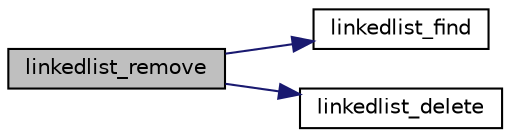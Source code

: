 digraph "linkedlist_remove"
{
 // INTERACTIVE_SVG=YES
  edge [fontname="Helvetica",fontsize="10",labelfontname="Helvetica",labelfontsize="10"];
  node [fontname="Helvetica",fontsize="10",shape=record];
  rankdir="LR";
  Node1 [label="linkedlist_remove",height=0.2,width=0.4,color="black", fillcolor="grey75", style="filled", fontcolor="black"];
  Node1 -> Node2 [color="midnightblue",fontsize="10",style="solid",fontname="Helvetica"];
  Node2 [label="linkedlist_find",height=0.2,width=0.4,color="black", fillcolor="white", style="filled",URL="$linkedlist_8h.html#ad1335de08e0eb643decaa14f11566ae8"];
  Node1 -> Node3 [color="midnightblue",fontsize="10",style="solid",fontname="Helvetica"];
  Node3 [label="linkedlist_delete",height=0.2,width=0.4,color="black", fillcolor="white", style="filled",URL="$linkedlist_8h.html#af1609596885dddc6f67ed0d76dcac826"];
}
